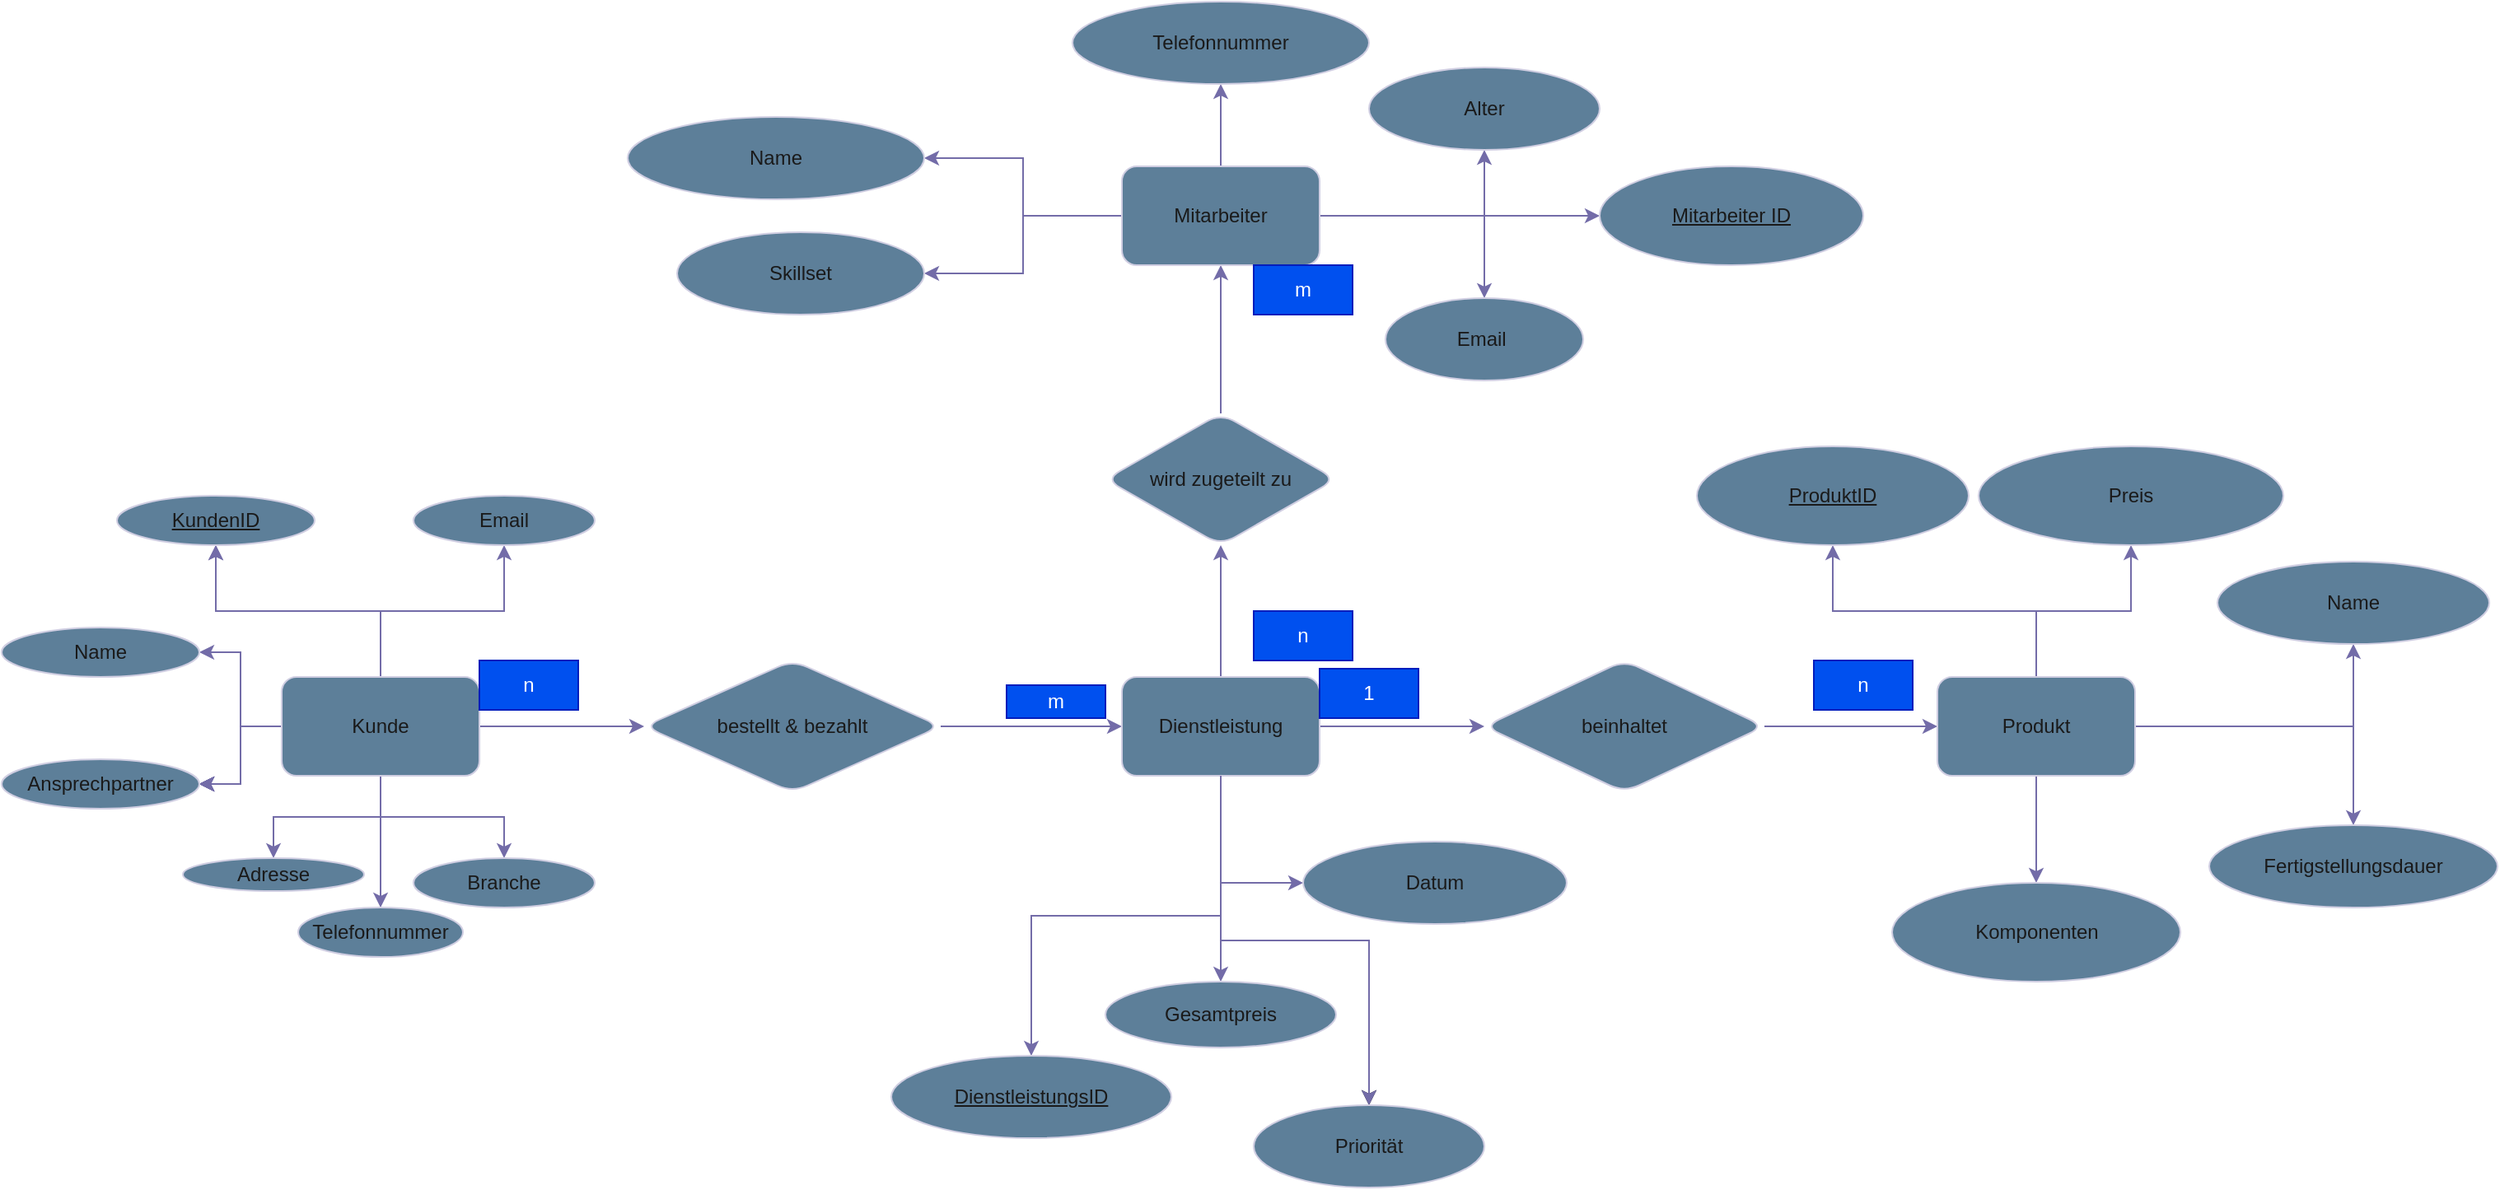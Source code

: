<mxfile version="27.1.6">
  <diagram name="Seite-1" id="Gkrq0ntTMFLMusmggNp5">
    <mxGraphModel dx="2053" dy="715" grid="1" gridSize="10" guides="1" tooltips="1" connect="1" arrows="1" fold="1" page="1" pageScale="1" pageWidth="827" pageHeight="1169" math="0" shadow="0">
      <root>
        <mxCell id="0" />
        <mxCell id="1" parent="0" />
        <mxCell id="m_i2i5Q3r4GWPXBIXabM-7" value="" style="edgeStyle=orthogonalEdgeStyle;rounded=0;orthogonalLoop=1;jettySize=auto;html=1;labelBackgroundColor=none;fontColor=default;strokeColor=#736CA8;" parent="1" source="m_i2i5Q3r4GWPXBIXabM-1" target="m_i2i5Q3r4GWPXBIXabM-6" edge="1">
          <mxGeometry relative="1" as="geometry" />
        </mxCell>
        <mxCell id="m_i2i5Q3r4GWPXBIXabM-9" value="" style="edgeStyle=orthogonalEdgeStyle;rounded=0;orthogonalLoop=1;jettySize=auto;html=1;labelBackgroundColor=none;fontColor=default;strokeColor=#736CA8;" parent="1" source="m_i2i5Q3r4GWPXBIXabM-1" target="m_i2i5Q3r4GWPXBIXabM-8" edge="1">
          <mxGeometry relative="1" as="geometry" />
        </mxCell>
        <mxCell id="m_i2i5Q3r4GWPXBIXabM-10" value="" style="edgeStyle=orthogonalEdgeStyle;rounded=0;orthogonalLoop=1;jettySize=auto;html=1;labelBackgroundColor=none;fontColor=default;strokeColor=#736CA8;" parent="1" source="m_i2i5Q3r4GWPXBIXabM-1" target="m_i2i5Q3r4GWPXBIXabM-6" edge="1">
          <mxGeometry relative="1" as="geometry" />
        </mxCell>
        <mxCell id="m_i2i5Q3r4GWPXBIXabM-12" value="" style="edgeStyle=orthogonalEdgeStyle;rounded=0;orthogonalLoop=1;jettySize=auto;html=1;labelBackgroundColor=none;fontColor=default;strokeColor=#736CA8;" parent="1" source="m_i2i5Q3r4GWPXBIXabM-1" target="m_i2i5Q3r4GWPXBIXabM-11" edge="1">
          <mxGeometry relative="1" as="geometry" />
        </mxCell>
        <mxCell id="m_i2i5Q3r4GWPXBIXabM-14" value="" style="edgeStyle=orthogonalEdgeStyle;rounded=0;orthogonalLoop=1;jettySize=auto;html=1;labelBackgroundColor=none;fontColor=default;strokeColor=#736CA8;" parent="1" source="m_i2i5Q3r4GWPXBIXabM-1" target="m_i2i5Q3r4GWPXBIXabM-13" edge="1">
          <mxGeometry relative="1" as="geometry" />
        </mxCell>
        <mxCell id="m_i2i5Q3r4GWPXBIXabM-15" value="" style="edgeStyle=orthogonalEdgeStyle;rounded=0;orthogonalLoop=1;jettySize=auto;html=1;labelBackgroundColor=none;fontColor=default;strokeColor=#736CA8;" parent="1" source="m_i2i5Q3r4GWPXBIXabM-1" target="m_i2i5Q3r4GWPXBIXabM-13" edge="1">
          <mxGeometry relative="1" as="geometry" />
        </mxCell>
        <mxCell id="m_i2i5Q3r4GWPXBIXabM-16" value="" style="edgeStyle=orthogonalEdgeStyle;rounded=0;orthogonalLoop=1;jettySize=auto;html=1;labelBackgroundColor=none;fontColor=default;strokeColor=#736CA8;" parent="1" source="m_i2i5Q3r4GWPXBIXabM-1" target="m_i2i5Q3r4GWPXBIXabM-13" edge="1">
          <mxGeometry relative="1" as="geometry" />
        </mxCell>
        <mxCell id="m_i2i5Q3r4GWPXBIXabM-17" value="" style="edgeStyle=orthogonalEdgeStyle;rounded=0;orthogonalLoop=1;jettySize=auto;html=1;labelBackgroundColor=none;fontColor=default;strokeColor=#736CA8;" parent="1" source="m_i2i5Q3r4GWPXBIXabM-1" target="m_i2i5Q3r4GWPXBIXabM-13" edge="1">
          <mxGeometry relative="1" as="geometry" />
        </mxCell>
        <mxCell id="m_i2i5Q3r4GWPXBIXabM-18" value="" style="edgeStyle=orthogonalEdgeStyle;rounded=0;orthogonalLoop=1;jettySize=auto;html=1;labelBackgroundColor=none;fontColor=default;strokeColor=#736CA8;" parent="1" source="m_i2i5Q3r4GWPXBIXabM-1" target="m_i2i5Q3r4GWPXBIXabM-13" edge="1">
          <mxGeometry relative="1" as="geometry" />
        </mxCell>
        <mxCell id="m_i2i5Q3r4GWPXBIXabM-20" value="" style="edgeStyle=orthogonalEdgeStyle;rounded=0;orthogonalLoop=1;jettySize=auto;html=1;labelBackgroundColor=none;fontColor=default;strokeColor=#736CA8;" parent="1" source="m_i2i5Q3r4GWPXBIXabM-1" target="m_i2i5Q3r4GWPXBIXabM-19" edge="1">
          <mxGeometry relative="1" as="geometry" />
        </mxCell>
        <mxCell id="m_i2i5Q3r4GWPXBIXabM-21" value="" style="edgeStyle=orthogonalEdgeStyle;rounded=0;orthogonalLoop=1;jettySize=auto;html=1;labelBackgroundColor=none;fontColor=default;strokeColor=#736CA8;" parent="1" source="m_i2i5Q3r4GWPXBIXabM-1" target="m_i2i5Q3r4GWPXBIXabM-13" edge="1">
          <mxGeometry relative="1" as="geometry" />
        </mxCell>
        <mxCell id="m_i2i5Q3r4GWPXBIXabM-23" value="" style="edgeStyle=orthogonalEdgeStyle;rounded=0;orthogonalLoop=1;jettySize=auto;html=1;labelBackgroundColor=none;fontColor=default;strokeColor=#736CA8;" parent="1" source="m_i2i5Q3r4GWPXBIXabM-1" target="m_i2i5Q3r4GWPXBIXabM-22" edge="1">
          <mxGeometry relative="1" as="geometry" />
        </mxCell>
        <mxCell id="m_i2i5Q3r4GWPXBIXabM-25" value="" style="edgeStyle=orthogonalEdgeStyle;rounded=0;orthogonalLoop=1;jettySize=auto;html=1;labelBackgroundColor=none;fontColor=default;strokeColor=#736CA8;" parent="1" source="m_i2i5Q3r4GWPXBIXabM-1" target="m_i2i5Q3r4GWPXBIXabM-24" edge="1">
          <mxGeometry relative="1" as="geometry" />
        </mxCell>
        <mxCell id="m_i2i5Q3r4GWPXBIXabM-29" value="" style="edgeStyle=orthogonalEdgeStyle;rounded=0;orthogonalLoop=1;jettySize=auto;html=1;labelBackgroundColor=none;fontColor=default;strokeColor=#736CA8;" parent="1" source="m_i2i5Q3r4GWPXBIXabM-1" target="m_i2i5Q3r4GWPXBIXabM-28" edge="1">
          <mxGeometry relative="1" as="geometry" />
        </mxCell>
        <mxCell id="m_i2i5Q3r4GWPXBIXabM-1" value="Kunde" style="rounded=1;whiteSpace=wrap;html=1;labelBackgroundColor=none;fillColor=#5D7F99;strokeColor=#D0CEE2;fontColor=#1A1A1A;" parent="1" vertex="1">
          <mxGeometry x="-610" y="470" width="120" height="60" as="geometry" />
        </mxCell>
        <mxCell id="m_i2i5Q3r4GWPXBIXabM-6" value="&lt;u&gt;KundenID&lt;/u&gt;" style="ellipse;whiteSpace=wrap;html=1;rounded=1;labelBackgroundColor=none;fillColor=#5D7F99;strokeColor=#D0CEE2;fontColor=#1A1A1A;" parent="1" vertex="1">
          <mxGeometry x="-710" y="360" width="120" height="30" as="geometry" />
        </mxCell>
        <mxCell id="m_i2i5Q3r4GWPXBIXabM-8" value="Name" style="ellipse;whiteSpace=wrap;html=1;rounded=1;labelBackgroundColor=none;fillColor=#5D7F99;strokeColor=#D0CEE2;fontColor=#1A1A1A;" parent="1" vertex="1">
          <mxGeometry x="-780" y="440" width="120" height="30" as="geometry" />
        </mxCell>
        <mxCell id="m_i2i5Q3r4GWPXBIXabM-11" value="Email" style="ellipse;whiteSpace=wrap;html=1;rounded=1;labelBackgroundColor=none;fillColor=#5D7F99;strokeColor=#D0CEE2;fontColor=#1A1A1A;" parent="1" vertex="1">
          <mxGeometry x="-530" y="360" width="110" height="30" as="geometry" />
        </mxCell>
        <mxCell id="m_i2i5Q3r4GWPXBIXabM-13" value="Ansprechpartner" style="ellipse;whiteSpace=wrap;html=1;rounded=1;labelBackgroundColor=none;fillColor=#5D7F99;strokeColor=#D0CEE2;fontColor=#1A1A1A;" parent="1" vertex="1">
          <mxGeometry x="-780" y="520" width="120" height="30" as="geometry" />
        </mxCell>
        <mxCell id="m_i2i5Q3r4GWPXBIXabM-19" value="Branche" style="ellipse;whiteSpace=wrap;html=1;rounded=1;labelBackgroundColor=none;fillColor=#5D7F99;strokeColor=#D0CEE2;fontColor=#1A1A1A;" parent="1" vertex="1">
          <mxGeometry x="-530" y="580" width="110" height="30" as="geometry" />
        </mxCell>
        <mxCell id="m_i2i5Q3r4GWPXBIXabM-22" value="Adresse" style="ellipse;whiteSpace=wrap;html=1;rounded=1;labelBackgroundColor=none;fillColor=#5D7F99;strokeColor=#D0CEE2;fontColor=#1A1A1A;" parent="1" vertex="1">
          <mxGeometry x="-670" y="580" width="110" height="20" as="geometry" />
        </mxCell>
        <mxCell id="m_i2i5Q3r4GWPXBIXabM-24" value="Telefonnummer" style="ellipse;whiteSpace=wrap;html=1;rounded=1;labelBackgroundColor=none;fillColor=#5D7F99;strokeColor=#D0CEE2;fontColor=#1A1A1A;" parent="1" vertex="1">
          <mxGeometry x="-600" y="610" width="100" height="30" as="geometry" />
        </mxCell>
        <mxCell id="m_i2i5Q3r4GWPXBIXabM-31" value="" style="edgeStyle=orthogonalEdgeStyle;rounded=0;orthogonalLoop=1;jettySize=auto;html=1;labelBackgroundColor=none;fontColor=default;strokeColor=#736CA8;" parent="1" source="m_i2i5Q3r4GWPXBIXabM-28" target="m_i2i5Q3r4GWPXBIXabM-30" edge="1">
          <mxGeometry relative="1" as="geometry" />
        </mxCell>
        <mxCell id="m_i2i5Q3r4GWPXBIXabM-28" value="bestellt &amp;amp; bezahlt" style="rhombus;whiteSpace=wrap;html=1;rounded=1;labelBackgroundColor=none;fillColor=#5D7F99;strokeColor=#D0CEE2;fontColor=#1A1A1A;" parent="1" vertex="1">
          <mxGeometry x="-390" y="460" width="180" height="80" as="geometry" />
        </mxCell>
        <mxCell id="m_i2i5Q3r4GWPXBIXabM-33" value="" style="edgeStyle=orthogonalEdgeStyle;rounded=0;orthogonalLoop=1;jettySize=auto;html=1;labelBackgroundColor=none;fontColor=default;strokeColor=#736CA8;" parent="1" source="m_i2i5Q3r4GWPXBIXabM-30" target="m_i2i5Q3r4GWPXBIXabM-32" edge="1">
          <mxGeometry relative="1" as="geometry" />
        </mxCell>
        <mxCell id="m_i2i5Q3r4GWPXBIXabM-51" value="" style="edgeStyle=orthogonalEdgeStyle;rounded=0;orthogonalLoop=1;jettySize=auto;html=1;labelBackgroundColor=none;fontColor=default;strokeColor=#736CA8;" parent="1" source="m_i2i5Q3r4GWPXBIXabM-30" target="m_i2i5Q3r4GWPXBIXabM-50" edge="1">
          <mxGeometry relative="1" as="geometry" />
        </mxCell>
        <mxCell id="y6qwnuFs9Hkq31yRBxsd-2" value="" style="edgeStyle=orthogonalEdgeStyle;rounded=0;orthogonalLoop=1;jettySize=auto;html=1;strokeColor=light-dark(#736CA8,#736CA8);" edge="1" parent="1" source="m_i2i5Q3r4GWPXBIXabM-30" target="y6qwnuFs9Hkq31yRBxsd-1">
          <mxGeometry relative="1" as="geometry" />
        </mxCell>
        <mxCell id="y6qwnuFs9Hkq31yRBxsd-4" value="" style="edgeStyle=orthogonalEdgeStyle;rounded=0;orthogonalLoop=1;jettySize=auto;html=1;strokeColor=light-dark(#736CA8,#736CA8);" edge="1" parent="1" source="m_i2i5Q3r4GWPXBIXabM-30" target="y6qwnuFs9Hkq31yRBxsd-3">
          <mxGeometry relative="1" as="geometry" />
        </mxCell>
        <mxCell id="y6qwnuFs9Hkq31yRBxsd-6" value="" style="edgeStyle=orthogonalEdgeStyle;rounded=0;orthogonalLoop=1;jettySize=auto;html=1;" edge="1" parent="1" source="m_i2i5Q3r4GWPXBIXabM-30" target="y6qwnuFs9Hkq31yRBxsd-5">
          <mxGeometry relative="1" as="geometry" />
        </mxCell>
        <mxCell id="y6qwnuFs9Hkq31yRBxsd-8" value="" style="edgeStyle=orthogonalEdgeStyle;rounded=0;orthogonalLoop=1;jettySize=auto;html=1;strokeColor=light-dark(#736CA8,#736CA8);" edge="1" parent="1" target="y6qwnuFs9Hkq31yRBxsd-7">
          <mxGeometry relative="1" as="geometry">
            <mxPoint x="-40" y="620" as="sourcePoint" />
            <Array as="points">
              <mxPoint x="-40" y="595" />
            </Array>
          </mxGeometry>
        </mxCell>
        <mxCell id="m_i2i5Q3r4GWPXBIXabM-30" value="Dienstleistung" style="whiteSpace=wrap;html=1;rounded=1;labelBackgroundColor=none;fillColor=#5D7F99;strokeColor=#D0CEE2;fontColor=#1A1A1A;" parent="1" vertex="1">
          <mxGeometry x="-100" y="470" width="120" height="60" as="geometry" />
        </mxCell>
        <mxCell id="m_i2i5Q3r4GWPXBIXabM-35" value="" style="edgeStyle=orthogonalEdgeStyle;rounded=0;orthogonalLoop=1;jettySize=auto;html=1;labelBackgroundColor=none;fontColor=default;strokeColor=#736CA8;" parent="1" source="m_i2i5Q3r4GWPXBIXabM-32" target="m_i2i5Q3r4GWPXBIXabM-34" edge="1">
          <mxGeometry relative="1" as="geometry" />
        </mxCell>
        <mxCell id="m_i2i5Q3r4GWPXBIXabM-32" value="wird zugeteilt zu" style="rhombus;whiteSpace=wrap;html=1;rounded=1;labelBackgroundColor=none;fillColor=#5D7F99;strokeColor=#D0CEE2;fontColor=#1A1A1A;" parent="1" vertex="1">
          <mxGeometry x="-110" y="310" width="140" height="80" as="geometry" />
        </mxCell>
        <mxCell id="m_i2i5Q3r4GWPXBIXabM-37" value="" style="edgeStyle=orthogonalEdgeStyle;rounded=0;orthogonalLoop=1;jettySize=auto;html=1;labelBackgroundColor=none;fontColor=default;strokeColor=#736CA8;" parent="1" source="m_i2i5Q3r4GWPXBIXabM-34" target="m_i2i5Q3r4GWPXBIXabM-36" edge="1">
          <mxGeometry relative="1" as="geometry" />
        </mxCell>
        <mxCell id="m_i2i5Q3r4GWPXBIXabM-39" value="" style="edgeStyle=orthogonalEdgeStyle;rounded=0;orthogonalLoop=1;jettySize=auto;html=1;labelBackgroundColor=none;fontColor=default;strokeColor=#736CA8;" parent="1" source="m_i2i5Q3r4GWPXBIXabM-34" target="m_i2i5Q3r4GWPXBIXabM-38" edge="1">
          <mxGeometry relative="1" as="geometry" />
        </mxCell>
        <mxCell id="m_i2i5Q3r4GWPXBIXabM-41" value="" style="edgeStyle=orthogonalEdgeStyle;rounded=0;orthogonalLoop=1;jettySize=auto;html=1;labelBackgroundColor=none;fontColor=default;strokeColor=#736CA8;" parent="1" source="m_i2i5Q3r4GWPXBIXabM-34" target="m_i2i5Q3r4GWPXBIXabM-40" edge="1">
          <mxGeometry relative="1" as="geometry" />
        </mxCell>
        <mxCell id="m_i2i5Q3r4GWPXBIXabM-43" value="" style="edgeStyle=orthogonalEdgeStyle;rounded=0;orthogonalLoop=1;jettySize=auto;html=1;labelBackgroundColor=none;fontColor=default;strokeColor=#736CA8;" parent="1" source="m_i2i5Q3r4GWPXBIXabM-34" target="m_i2i5Q3r4GWPXBIXabM-42" edge="1">
          <mxGeometry relative="1" as="geometry" />
        </mxCell>
        <mxCell id="m_i2i5Q3r4GWPXBIXabM-45" value="" style="edgeStyle=orthogonalEdgeStyle;rounded=0;orthogonalLoop=1;jettySize=auto;html=1;labelBackgroundColor=none;fontColor=default;strokeColor=#736CA8;" parent="1" source="m_i2i5Q3r4GWPXBIXabM-34" target="m_i2i5Q3r4GWPXBIXabM-44" edge="1">
          <mxGeometry relative="1" as="geometry" />
        </mxCell>
        <mxCell id="m_i2i5Q3r4GWPXBIXabM-49" value="" style="edgeStyle=orthogonalEdgeStyle;rounded=0;orthogonalLoop=1;jettySize=auto;html=1;labelBackgroundColor=none;fontColor=default;strokeColor=#736CA8;" parent="1" source="m_i2i5Q3r4GWPXBIXabM-34" target="m_i2i5Q3r4GWPXBIXabM-48" edge="1">
          <mxGeometry relative="1" as="geometry" />
        </mxCell>
        <mxCell id="m_i2i5Q3r4GWPXBIXabM-34" value="Mitarbeiter" style="whiteSpace=wrap;html=1;rounded=1;labelBackgroundColor=none;fillColor=#5D7F99;strokeColor=#D0CEE2;fontColor=#1A1A1A;" parent="1" vertex="1">
          <mxGeometry x="-100" y="160" width="120" height="60" as="geometry" />
        </mxCell>
        <mxCell id="m_i2i5Q3r4GWPXBIXabM-36" value="&lt;u&gt;Mitarbeiter ID&lt;/u&gt;" style="ellipse;whiteSpace=wrap;html=1;rounded=1;labelBackgroundColor=none;fillColor=#5D7F99;strokeColor=#D0CEE2;fontColor=#1A1A1A;" parent="1" vertex="1">
          <mxGeometry x="190" y="160" width="160" height="60" as="geometry" />
        </mxCell>
        <mxCell id="m_i2i5Q3r4GWPXBIXabM-38" value="Name" style="ellipse;whiteSpace=wrap;html=1;rounded=1;labelBackgroundColor=none;fillColor=#5D7F99;strokeColor=#D0CEE2;fontColor=#1A1A1A;" parent="1" vertex="1">
          <mxGeometry x="-400" y="130" width="180" height="50" as="geometry" />
        </mxCell>
        <mxCell id="m_i2i5Q3r4GWPXBIXabM-40" value="Skillset" style="ellipse;whiteSpace=wrap;html=1;rounded=1;labelBackgroundColor=none;fillColor=#5D7F99;strokeColor=#D0CEE2;fontColor=#1A1A1A;" parent="1" vertex="1">
          <mxGeometry x="-370" y="200" width="150" height="50" as="geometry" />
        </mxCell>
        <mxCell id="m_i2i5Q3r4GWPXBIXabM-42" value="Alter" style="ellipse;whiteSpace=wrap;html=1;rounded=1;labelBackgroundColor=none;fillColor=#5D7F99;strokeColor=#D0CEE2;fontColor=#1A1A1A;" parent="1" vertex="1">
          <mxGeometry x="50" y="100" width="140" height="50" as="geometry" />
        </mxCell>
        <mxCell id="m_i2i5Q3r4GWPXBIXabM-44" value="Telefonnummer" style="ellipse;whiteSpace=wrap;html=1;rounded=1;labelBackgroundColor=none;fillColor=#5D7F99;strokeColor=#D0CEE2;fontColor=#1A1A1A;" parent="1" vertex="1">
          <mxGeometry x="-130" y="60" width="180" height="50" as="geometry" />
        </mxCell>
        <mxCell id="m_i2i5Q3r4GWPXBIXabM-48" value="Email&amp;nbsp;" style="ellipse;whiteSpace=wrap;html=1;rounded=1;labelBackgroundColor=none;fillColor=#5D7F99;strokeColor=#D0CEE2;fontColor=#1A1A1A;" parent="1" vertex="1">
          <mxGeometry x="60" y="240" width="120" height="50" as="geometry" />
        </mxCell>
        <mxCell id="m_i2i5Q3r4GWPXBIXabM-53" value="" style="edgeStyle=orthogonalEdgeStyle;rounded=0;orthogonalLoop=1;jettySize=auto;html=1;labelBackgroundColor=none;fontColor=default;strokeColor=light-dark(#736CA8,#736CA8);" parent="1" source="m_i2i5Q3r4GWPXBIXabM-50" target="m_i2i5Q3r4GWPXBIXabM-52" edge="1">
          <mxGeometry relative="1" as="geometry" />
        </mxCell>
        <mxCell id="m_i2i5Q3r4GWPXBIXabM-50" value="beinhaltet" style="rhombus;whiteSpace=wrap;html=1;rounded=1;labelBackgroundColor=none;fillColor=#5D7F99;strokeColor=#D0CEE2;fontColor=#1A1A1A;" parent="1" vertex="1">
          <mxGeometry x="120" y="460" width="170" height="80" as="geometry" />
        </mxCell>
        <mxCell id="m_i2i5Q3r4GWPXBIXabM-55" value="" style="edgeStyle=orthogonalEdgeStyle;rounded=0;orthogonalLoop=1;jettySize=auto;html=1;labelBackgroundColor=none;fontColor=default;strokeColor=#736CA8;" parent="1" source="m_i2i5Q3r4GWPXBIXabM-52" target="m_i2i5Q3r4GWPXBIXabM-54" edge="1">
          <mxGeometry relative="1" as="geometry" />
        </mxCell>
        <mxCell id="m_i2i5Q3r4GWPXBIXabM-57" value="" style="edgeStyle=orthogonalEdgeStyle;rounded=0;orthogonalLoop=1;jettySize=auto;html=1;labelBackgroundColor=none;fontColor=default;strokeColor=#736CA8;" parent="1" source="m_i2i5Q3r4GWPXBIXabM-52" target="m_i2i5Q3r4GWPXBIXabM-56" edge="1">
          <mxGeometry relative="1" as="geometry" />
        </mxCell>
        <mxCell id="m_i2i5Q3r4GWPXBIXabM-59" value="" style="edgeStyle=orthogonalEdgeStyle;rounded=0;orthogonalLoop=1;jettySize=auto;html=1;labelBackgroundColor=none;fontColor=default;strokeColor=#736CA8;" parent="1" source="m_i2i5Q3r4GWPXBIXabM-52" target="m_i2i5Q3r4GWPXBIXabM-58" edge="1">
          <mxGeometry relative="1" as="geometry" />
        </mxCell>
        <mxCell id="m_i2i5Q3r4GWPXBIXabM-61" value="" style="edgeStyle=orthogonalEdgeStyle;rounded=0;orthogonalLoop=1;jettySize=auto;html=1;labelBackgroundColor=none;fontColor=default;strokeColor=#736CA8;" parent="1" source="m_i2i5Q3r4GWPXBIXabM-52" target="m_i2i5Q3r4GWPXBIXabM-60" edge="1">
          <mxGeometry relative="1" as="geometry" />
        </mxCell>
        <mxCell id="m_i2i5Q3r4GWPXBIXabM-63" value="" style="edgeStyle=orthogonalEdgeStyle;rounded=0;orthogonalLoop=1;jettySize=auto;html=1;labelBackgroundColor=none;fontColor=default;strokeColor=#736CA8;" parent="1" source="m_i2i5Q3r4GWPXBIXabM-52" target="m_i2i5Q3r4GWPXBIXabM-62" edge="1">
          <mxGeometry relative="1" as="geometry" />
        </mxCell>
        <mxCell id="m_i2i5Q3r4GWPXBIXabM-52" value="Produkt" style="whiteSpace=wrap;html=1;rounded=1;labelBackgroundColor=none;fillColor=#5D7F99;strokeColor=#D0CEE2;fontColor=#1A1A1A;" parent="1" vertex="1">
          <mxGeometry x="395" y="470" width="120" height="60" as="geometry" />
        </mxCell>
        <mxCell id="m_i2i5Q3r4GWPXBIXabM-54" value="&lt;u&gt;ProduktID&lt;/u&gt;" style="ellipse;whiteSpace=wrap;html=1;rounded=1;labelBackgroundColor=none;fillColor=#5D7F99;strokeColor=#D0CEE2;fontColor=#1A1A1A;" parent="1" vertex="1">
          <mxGeometry x="249" y="330" width="165" height="60" as="geometry" />
        </mxCell>
        <mxCell id="m_i2i5Q3r4GWPXBIXabM-56" value="Name" style="ellipse;whiteSpace=wrap;html=1;rounded=1;labelBackgroundColor=none;fillColor=#5D7F99;strokeColor=#D0CEE2;fontColor=#1A1A1A;" parent="1" vertex="1">
          <mxGeometry x="565" y="400" width="165" height="50" as="geometry" />
        </mxCell>
        <mxCell id="m_i2i5Q3r4GWPXBIXabM-58" value="Preis" style="ellipse;whiteSpace=wrap;html=1;rounded=1;labelBackgroundColor=none;fillColor=#5D7F99;strokeColor=#D0CEE2;fontColor=#1A1A1A;" parent="1" vertex="1">
          <mxGeometry x="420" y="330" width="185" height="60" as="geometry" />
        </mxCell>
        <mxCell id="m_i2i5Q3r4GWPXBIXabM-60" value="Fertigstellungsdauer" style="ellipse;whiteSpace=wrap;html=1;rounded=1;labelBackgroundColor=none;fillColor=#5D7F99;strokeColor=#D0CEE2;fontColor=#1A1A1A;" parent="1" vertex="1">
          <mxGeometry x="560" y="560" width="175" height="50" as="geometry" />
        </mxCell>
        <mxCell id="m_i2i5Q3r4GWPXBIXabM-62" value="Komponenten" style="ellipse;whiteSpace=wrap;html=1;rounded=1;labelBackgroundColor=none;fillColor=#5D7F99;strokeColor=#D0CEE2;fontColor=#1A1A1A;" parent="1" vertex="1">
          <mxGeometry x="367.5" y="595" width="175" height="60" as="geometry" />
        </mxCell>
        <mxCell id="m_i2i5Q3r4GWPXBIXabM-67" value="m" style="text;strokeColor=#001DBC;align=center;fillColor=#0050ef;html=1;verticalAlign=middle;whiteSpace=wrap;rounded=0;fontColor=#ffffff;" parent="1" vertex="1">
          <mxGeometry x="-170" y="475" width="60" height="20" as="geometry" />
        </mxCell>
        <mxCell id="m_i2i5Q3r4GWPXBIXabM-68" value="1" style="text;strokeColor=#001DBC;align=center;fillColor=#0050ef;html=1;verticalAlign=middle;whiteSpace=wrap;rounded=0;fontColor=#ffffff;" parent="1" vertex="1">
          <mxGeometry x="20" y="465" width="60" height="30" as="geometry" />
        </mxCell>
        <mxCell id="m_i2i5Q3r4GWPXBIXabM-69" value="n" style="text;strokeColor=#001DBC;align=center;fillColor=#0050ef;html=1;verticalAlign=middle;whiteSpace=wrap;rounded=0;fontColor=#ffffff;" parent="1" vertex="1">
          <mxGeometry x="-20" y="430" width="60" height="30" as="geometry" />
        </mxCell>
        <mxCell id="m_i2i5Q3r4GWPXBIXabM-70" value="n" style="text;align=center;html=1;verticalAlign=middle;whiteSpace=wrap;rounded=0;fillColor=#0050ef;fontColor=#ffffff;strokeColor=#001DBC;" parent="1" vertex="1">
          <mxGeometry x="320" y="460" width="60" height="30" as="geometry" />
        </mxCell>
        <mxCell id="m_i2i5Q3r4GWPXBIXabM-71" value="m" style="text;strokeColor=#001DBC;align=center;fillColor=#0050ef;html=1;verticalAlign=middle;whiteSpace=wrap;rounded=0;fontColor=#ffffff;" parent="1" vertex="1">
          <mxGeometry x="-20" y="220" width="60" height="30" as="geometry" />
        </mxCell>
        <mxCell id="m_i2i5Q3r4GWPXBIXabM-76" value="n" style="text;strokeColor=#001DBC;align=center;fillColor=#0050ef;html=1;verticalAlign=middle;whiteSpace=wrap;rounded=0;fontColor=#ffffff;" parent="1" vertex="1">
          <mxGeometry x="-490" y="460" width="60" height="30" as="geometry" />
        </mxCell>
        <mxCell id="y6qwnuFs9Hkq31yRBxsd-1" value="&lt;u&gt;DienstleistungsID&lt;/u&gt;" style="ellipse;whiteSpace=wrap;html=1;fillColor=#5D7F99;strokeColor=#D0CEE2;fontColor=#1A1A1A;rounded=1;labelBackgroundColor=none;" vertex="1" parent="1">
          <mxGeometry x="-240" y="700" width="170" height="50" as="geometry" />
        </mxCell>
        <mxCell id="y6qwnuFs9Hkq31yRBxsd-3" value="Gesamtpreis" style="ellipse;whiteSpace=wrap;html=1;fillColor=#5D7F99;strokeColor=#D0CEE2;fontColor=#1A1A1A;rounded=1;labelBackgroundColor=none;" vertex="1" parent="1">
          <mxGeometry x="-110" y="655" width="140" height="40" as="geometry" />
        </mxCell>
        <mxCell id="y6qwnuFs9Hkq31yRBxsd-7" value="Datum" style="ellipse;whiteSpace=wrap;html=1;fillColor=#5D7F99;strokeColor=#D0CEE2;fontColor=#1A1A1A;rounded=1;labelBackgroundColor=none;" vertex="1" parent="1">
          <mxGeometry x="10" y="570" width="160" height="50" as="geometry" />
        </mxCell>
        <mxCell id="y6qwnuFs9Hkq31yRBxsd-9" style="edgeStyle=orthogonalEdgeStyle;rounded=0;orthogonalLoop=1;jettySize=auto;html=1;exitX=0.5;exitY=1;exitDx=0;exitDy=0;" edge="1" parent="1" source="y6qwnuFs9Hkq31yRBxsd-7" target="y6qwnuFs9Hkq31yRBxsd-7">
          <mxGeometry relative="1" as="geometry" />
        </mxCell>
        <mxCell id="y6qwnuFs9Hkq31yRBxsd-10" value="" style="edgeStyle=orthogonalEdgeStyle;rounded=0;orthogonalLoop=1;jettySize=auto;html=1;strokeColor=light-dark(#736CA8, #8a84b5);" edge="1" parent="1" source="m_i2i5Q3r4GWPXBIXabM-30" target="y6qwnuFs9Hkq31yRBxsd-5">
          <mxGeometry relative="1" as="geometry">
            <mxPoint x="-40" y="530" as="sourcePoint" />
            <mxPoint x="70" y="700" as="targetPoint" />
          </mxGeometry>
        </mxCell>
        <mxCell id="y6qwnuFs9Hkq31yRBxsd-5" value="Priorität" style="ellipse;whiteSpace=wrap;html=1;fillColor=#5D7F99;strokeColor=#D0CEE2;fontColor=#1A1A1A;rounded=1;labelBackgroundColor=none;" vertex="1" parent="1">
          <mxGeometry x="-20" y="730" width="140" height="50" as="geometry" />
        </mxCell>
      </root>
    </mxGraphModel>
  </diagram>
</mxfile>
